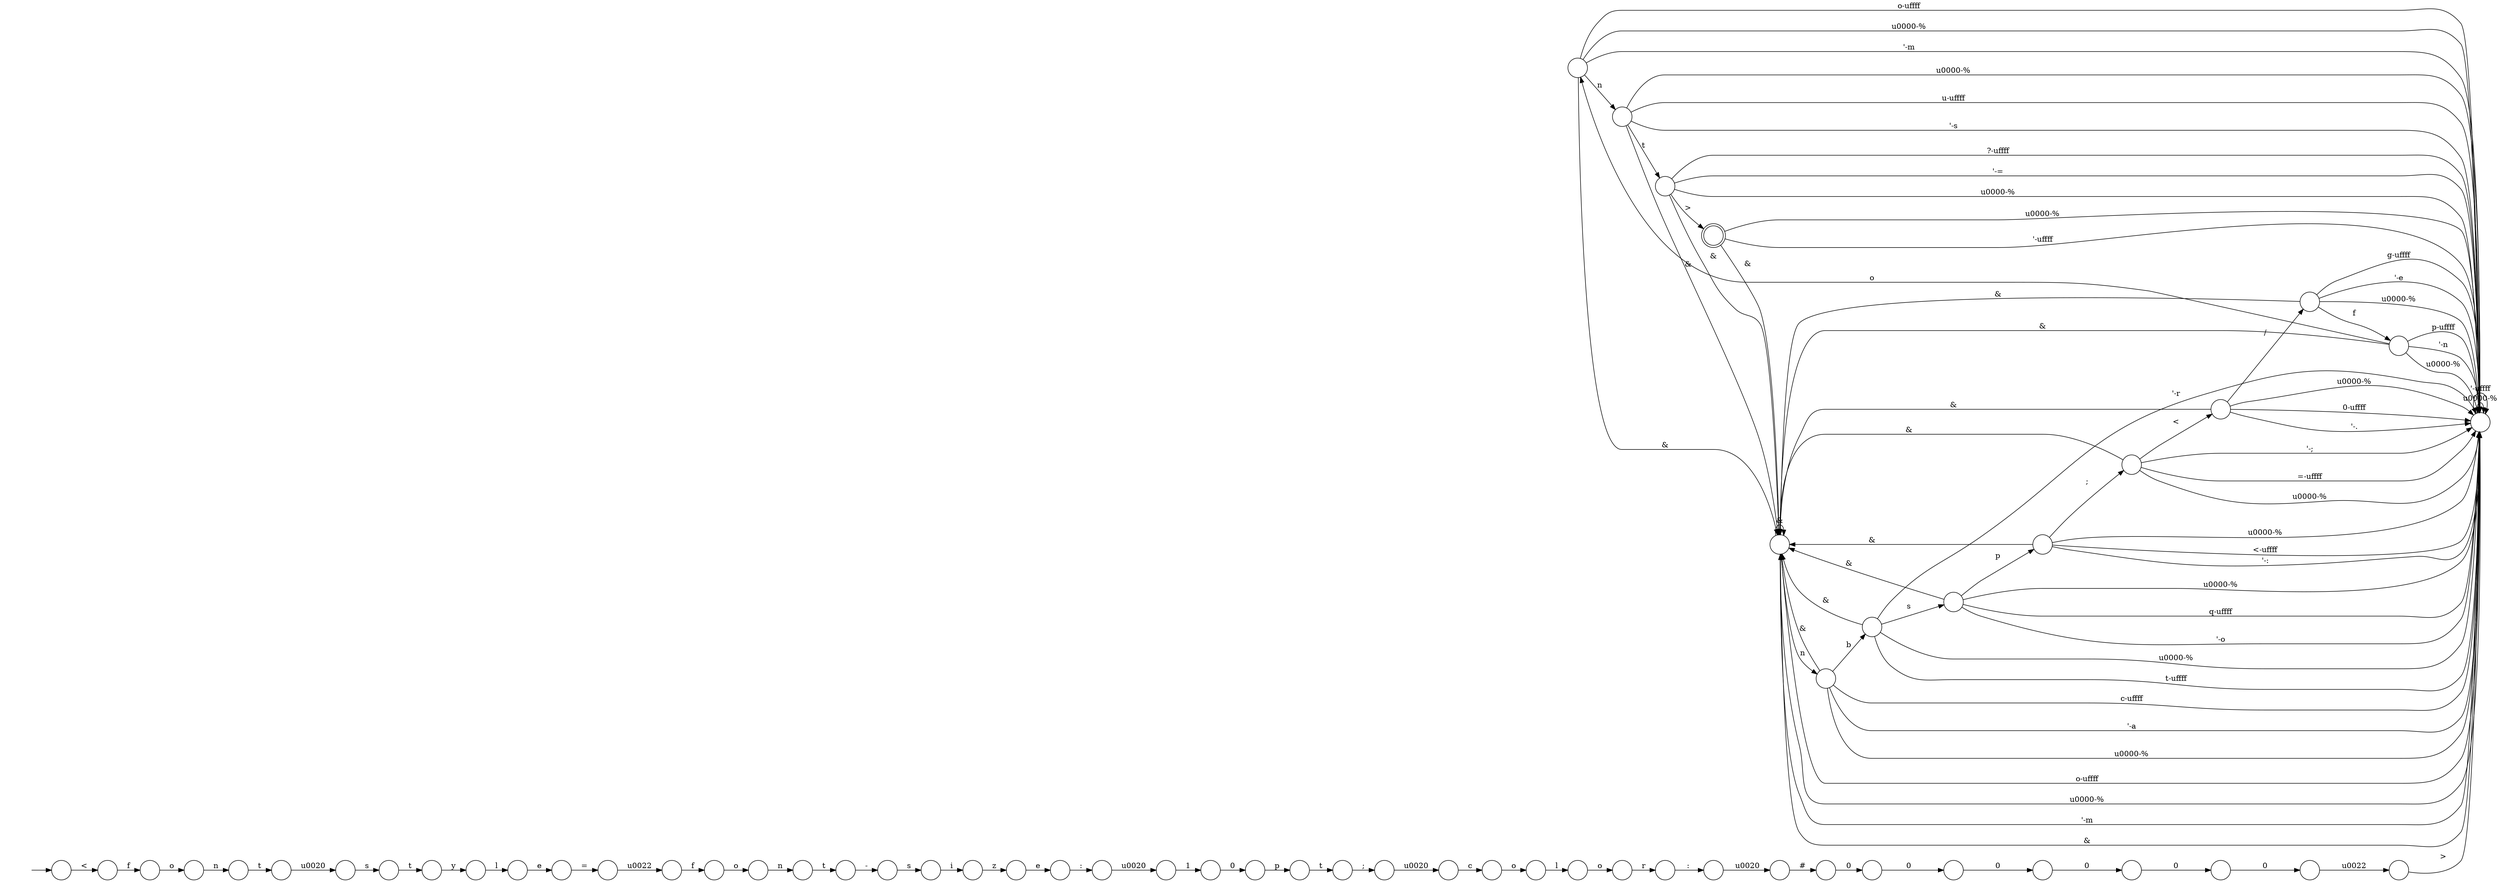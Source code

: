 digraph Automaton {
  rankdir = LR;
  0 [shape=circle,label=""];
  0 -> 50 [label="n"]
  0 -> 55 [label="&"]
  0 -> 15 [label="o-\uffff"]
  0 -> 15 [label="\u0000-%"]
  0 -> 15 [label="'-m"]
  1 [shape=circle,label=""];
  1 -> 7 [label="t"]
  2 [shape=circle,label=""];
  2 -> 55 [label="&"]
  2 -> 15 [label="'-a"]
  2 -> 42 [label="b"]
  2 -> 15 [label="\u0000-%"]
  2 -> 15 [label="c-\uffff"]
  3 [shape=circle,label=""];
  3 -> 44 [label="\u0020"]
  4 [shape=circle,label=""];
  4 -> 24 [label="l"]
  5 [shape=circle,label=""];
  5 -> 59 [label="l"]
  6 [shape=circle,label=""];
  6 -> 15 [label="p-\uffff"]
  6 -> 15 [label="'-n"]
  6 -> 55 [label="&"]
  6 -> 15 [label="\u0000-%"]
  6 -> 0 [label="o"]
  7 [shape=circle,label=""];
  7 -> 4 [label="y"]
  8 [shape=circle,label=""];
  8 -> 55 [label="&"]
  8 -> 54 [label="/"]
  8 -> 15 [label="'-."]
  8 -> 15 [label="\u0000-%"]
  8 -> 15 [label="0-\uffff"]
  9 [shape=circle,label=""];
  9 -> 45 [label="t"]
  10 [shape=circle,label=""];
  10 -> 48 [label="0"]
  11 [shape=circle,label=""];
  11 -> 16 [label="e"]
  12 [shape=circle,label=""];
  12 -> 56 [label="0"]
  13 [shape=circle,label=""];
  13 -> 36 [label="="]
  14 [shape=circle,label=""];
  14 -> 43 [label="r"]
  15 [shape=circle,label=""];
  15 -> 55 [label="&"]
  15 -> 15 [label="\u0000-%"]
  15 -> 15 [label="'-\uffff"]
  16 [shape=circle,label=""];
  16 -> 46 [label=":"]
  17 [shape=circle,label=""];
  17 -> 55 [label="&"]
  17 -> 28 [label=">"]
  17 -> 15 [label="'-="]
  17 -> 15 [label="\u0000-%"]
  17 -> 15 [label="?-\uffff"]
  18 [shape=circle,label=""];
  18 -> 15 [label="'-;"]
  18 -> 15 [label="=-\uffff"]
  18 -> 55 [label="&"]
  18 -> 15 [label="\u0000-%"]
  18 -> 8 [label="<"]
  19 [shape=circle,label=""];
  19 -> 23 [label="\u0022"]
  20 [shape=circle,label=""];
  20 -> 9 [label="n"]
  21 [shape=circle,label=""];
  21 -> 20 [label="o"]
  22 [shape=circle,label=""];
  22 -> 15 [label="<-\uffff"]
  22 -> 15 [label="'-:"]
  22 -> 55 [label="&"]
  22 -> 18 [label=";"]
  22 -> 15 [label="\u0000-%"]
  23 [shape=circle,label=""];
  23 -> 15 [label=">"]
  24 [shape=circle,label=""];
  24 -> 13 [label="e"]
  25 [shape=circle,label=""];
  25 -> 52 [label="\u0020"]
  26 [shape=circle,label=""];
  26 -> 39 [label="s"]
  27 [shape=circle,label=""];
  27 -> 34 [label="n"]
  28 [shape=doublecircle,label=""];
  28 -> 55 [label="&"]
  28 -> 15 [label="\u0000-%"]
  28 -> 15 [label="'-\uffff"]
  29 [shape=circle,label=""];
  29 -> 11 [label="z"]
  30 [shape=circle,label=""];
  30 -> 33 [label="0"]
  31 [shape=circle,label=""];
  31 -> 40 [label="#"]
  32 [shape=circle,label=""];
  32 -> 15 [label="q-\uffff"]
  32 -> 15 [label="'-o"]
  32 -> 55 [label="&"]
  32 -> 22 [label="p"]
  32 -> 15 [label="\u0000-%"]
  33 [shape=circle,label=""];
  33 -> 41 [label="p"]
  34 [shape=circle,label=""];
  34 -> 3 [label="t"]
  35 [shape=circle,label=""];
  initial [shape=plaintext,label=""];
  initial -> 35
  35 -> 38 [label="<"]
  36 [shape=circle,label=""];
  36 -> 51 [label="\u0022"]
  37 [shape=circle,label=""];
  37 -> 30 [label="1"]
  38 [shape=circle,label=""];
  38 -> 57 [label="f"]
  39 [shape=circle,label=""];
  39 -> 29 [label="i"]
  40 [shape=circle,label=""];
  40 -> 12 [label="0"]
  41 [shape=circle,label=""];
  41 -> 58 [label="t"]
  42 [shape=circle,label=""];
  42 -> 55 [label="&"]
  42 -> 32 [label="s"]
  42 -> 15 [label="t-\uffff"]
  42 -> 15 [label="\u0000-%"]
  42 -> 15 [label="'-r"]
  43 [shape=circle,label=""];
  43 -> 53 [label=":"]
  44 [shape=circle,label=""];
  44 -> 1 [label="s"]
  45 [shape=circle,label=""];
  45 -> 26 [label="-"]
  46 [shape=circle,label=""];
  46 -> 37 [label="\u0020"]
  47 [shape=circle,label=""];
  47 -> 5 [label="o"]
  48 [shape=circle,label=""];
  48 -> 19 [label="0"]
  49 [shape=circle,label=""];
  49 -> 10 [label="0"]
  50 [shape=circle,label=""];
  50 -> 55 [label="&"]
  50 -> 17 [label="t"]
  50 -> 15 [label="\u0000-%"]
  50 -> 15 [label="u-\uffff"]
  50 -> 15 [label="'-s"]
  51 [shape=circle,label=""];
  51 -> 21 [label="f"]
  52 [shape=circle,label=""];
  52 -> 47 [label="c"]
  53 [shape=circle,label=""];
  53 -> 31 [label="\u0020"]
  54 [shape=circle,label=""];
  54 -> 6 [label="f"]
  54 -> 55 [label="&"]
  54 -> 15 [label="g-\uffff"]
  54 -> 15 [label="'-e"]
  54 -> 15 [label="\u0000-%"]
  55 [shape=circle,label=""];
  55 -> 2 [label="n"]
  55 -> 55 [label="&"]
  55 -> 15 [label="o-\uffff"]
  55 -> 15 [label="\u0000-%"]
  55 -> 15 [label="'-m"]
  56 [shape=circle,label=""];
  56 -> 49 [label="0"]
  57 [shape=circle,label=""];
  57 -> 27 [label="o"]
  58 [shape=circle,label=""];
  58 -> 25 [label=";"]
  59 [shape=circle,label=""];
  59 -> 14 [label="o"]
}

